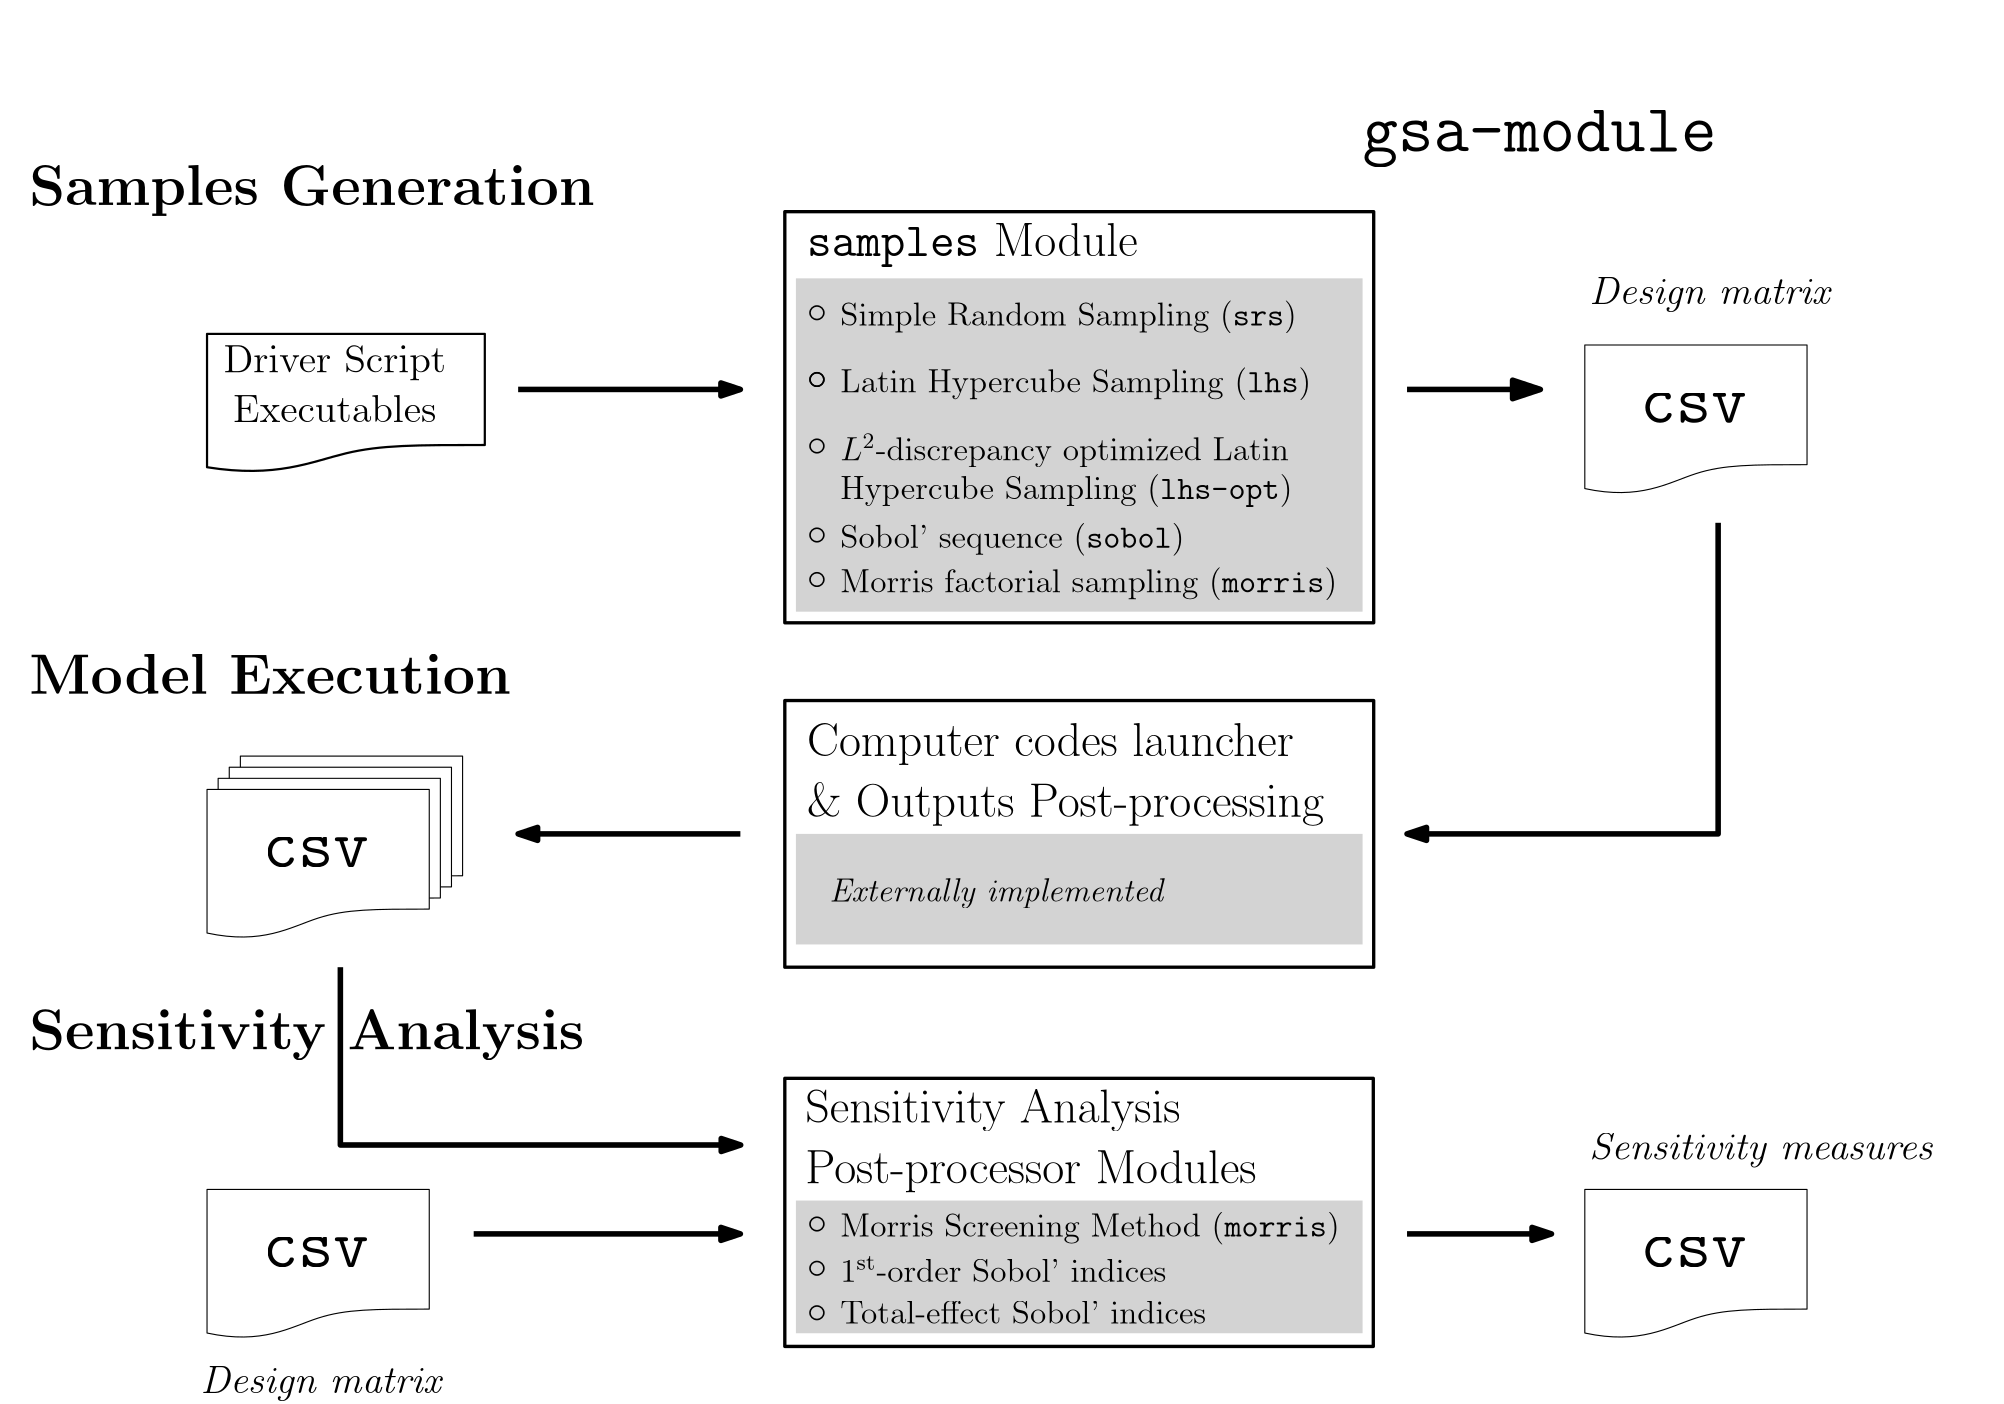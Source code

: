 <?xml version="1.0"?>
<!DOCTYPE ipe SYSTEM "ipe.dtd">
<ipe version="70206" creator="Ipe 7.2.7">
<info created="D:20171101220623" modified="D:20171105191500"/>
<ipestyle name="basic">
<symbol name="arrow/arc(spx)">
<path stroke="sym-stroke" fill="sym-stroke" pen="sym-pen">
0 0 m
-1 0.333 l
-1 -0.333 l
h
</path>
</symbol>
<symbol name="arrow/farc(spx)">
<path stroke="sym-stroke" fill="white" pen="sym-pen">
0 0 m
-1 0.333 l
-1 -0.333 l
h
</path>
</symbol>
<symbol name="arrow/ptarc(spx)">
<path stroke="sym-stroke" fill="sym-stroke" pen="sym-pen">
0 0 m
-1 0.333 l
-0.8 0 l
-1 -0.333 l
h
</path>
</symbol>
<symbol name="arrow/fptarc(spx)">
<path stroke="sym-stroke" fill="white" pen="sym-pen">
0 0 m
-1 0.333 l
-0.8 0 l
-1 -0.333 l
h
</path>
</symbol>
<symbol name="mark/circle(sx)" transformations="translations">
<path fill="sym-stroke">
0.6 0 0 0.6 0 0 e
0.4 0 0 0.4 0 0 e
</path>
</symbol>
<symbol name="mark/disk(sx)" transformations="translations">
<path fill="sym-stroke">
0.6 0 0 0.6 0 0 e
</path>
</symbol>
<symbol name="mark/fdisk(sfx)" transformations="translations">
<group>
<path fill="sym-fill">
0.5 0 0 0.5 0 0 e
</path>
<path fill="sym-stroke" fillrule="eofill">
0.6 0 0 0.6 0 0 e
0.4 0 0 0.4 0 0 e
</path>
</group>
</symbol>
<symbol name="mark/box(sx)" transformations="translations">
<path fill="sym-stroke" fillrule="eofill">
-0.6 -0.6 m
0.6 -0.6 l
0.6 0.6 l
-0.6 0.6 l
h
-0.4 -0.4 m
0.4 -0.4 l
0.4 0.4 l
-0.4 0.4 l
h
</path>
</symbol>
<symbol name="mark/square(sx)" transformations="translations">
<path fill="sym-stroke">
-0.6 -0.6 m
0.6 -0.6 l
0.6 0.6 l
-0.6 0.6 l
h
</path>
</symbol>
<symbol name="mark/fsquare(sfx)" transformations="translations">
<group>
<path fill="sym-fill">
-0.5 -0.5 m
0.5 -0.5 l
0.5 0.5 l
-0.5 0.5 l
h
</path>
<path fill="sym-stroke" fillrule="eofill">
-0.6 -0.6 m
0.6 -0.6 l
0.6 0.6 l
-0.6 0.6 l
h
-0.4 -0.4 m
0.4 -0.4 l
0.4 0.4 l
-0.4 0.4 l
h
</path>
</group>
</symbol>
<symbol name="mark/cross(sx)" transformations="translations">
<group>
<path fill="sym-stroke">
-0.43 -0.57 m
0.57 0.43 l
0.43 0.57 l
-0.57 -0.43 l
h
</path>
<path fill="sym-stroke">
-0.43 0.57 m
0.57 -0.43 l
0.43 -0.57 l
-0.57 0.43 l
h
</path>
</group>
</symbol>
<symbol name="arrow/fnormal(spx)">
<path stroke="sym-stroke" fill="white" pen="sym-pen">
0 0 m
-1 0.333 l
-1 -0.333 l
h
</path>
</symbol>
<symbol name="arrow/pointed(spx)">
<path stroke="sym-stroke" fill="sym-stroke" pen="sym-pen">
0 0 m
-1 0.333 l
-0.8 0 l
-1 -0.333 l
h
</path>
</symbol>
<symbol name="arrow/fpointed(spx)">
<path stroke="sym-stroke" fill="white" pen="sym-pen">
0 0 m
-1 0.333 l
-0.8 0 l
-1 -0.333 l
h
</path>
</symbol>
<symbol name="arrow/linear(spx)">
<path stroke="sym-stroke" pen="sym-pen">
-1 0.333 m
0 0 l
-1 -0.333 l
</path>
</symbol>
<symbol name="arrow/fdouble(spx)">
<path stroke="sym-stroke" fill="white" pen="sym-pen">
0 0 m
-1 0.333 l
-1 -0.333 l
h
-1 0 m
-2 0.333 l
-2 -0.333 l
h
</path>
</symbol>
<symbol name="arrow/double(spx)">
<path stroke="sym-stroke" fill="sym-stroke" pen="sym-pen">
0 0 m
-1 0.333 l
-1 -0.333 l
h
-1 0 m
-2 0.333 l
-2 -0.333 l
h
</path>
</symbol>
<pen name="heavier" value="0.8"/>
<pen name="fat" value="1.2"/>
<pen name="ultrafat" value="2"/>
<symbolsize name="large" value="5"/>
<symbolsize name="small" value="2"/>
<symbolsize name="tiny" value="1.1"/>
<arrowsize name="large" value="10"/>
<arrowsize name="small" value="5"/>
<arrowsize name="tiny" value="3"/>
<color name="red" value="1 0 0"/>
<color name="green" value="0 1 0"/>
<color name="blue" value="0 0 1"/>
<color name="yellow" value="1 1 0"/>
<color name="orange" value="1 0.647 0"/>
<color name="gold" value="1 0.843 0"/>
<color name="purple" value="0.627 0.125 0.941"/>
<color name="gray" value="0.745"/>
<color name="brown" value="0.647 0.165 0.165"/>
<color name="navy" value="0 0 0.502"/>
<color name="pink" value="1 0.753 0.796"/>
<color name="seagreen" value="0.18 0.545 0.341"/>
<color name="turquoise" value="0.251 0.878 0.816"/>
<color name="violet" value="0.933 0.51 0.933"/>
<color name="darkblue" value="0 0 0.545"/>
<color name="darkcyan" value="0 0.545 0.545"/>
<color name="darkgray" value="0.663"/>
<color name="darkgreen" value="0 0.392 0"/>
<color name="darkmagenta" value="0.545 0 0.545"/>
<color name="darkorange" value="1 0.549 0"/>
<color name="darkred" value="0.545 0 0"/>
<color name="lightblue" value="0.678 0.847 0.902"/>
<color name="lightcyan" value="0.878 1 1"/>
<color name="lightgray" value="0.827"/>
<color name="lightgreen" value="0.565 0.933 0.565"/>
<color name="lightyellow" value="1 1 0.878"/>
<dashstyle name="dashed" value="[4] 0"/>
<dashstyle name="dotted" value="[1 3] 0"/>
<dashstyle name="dash dotted" value="[4 2 1 2] 0"/>
<dashstyle name="dash dot dotted" value="[4 2 1 2 1 2] 0"/>
<textsize name="large" value="\large"/>
<textsize name="Large" value="\Large"/>
<textsize name="LARGE" value="\LARGE"/>
<textsize name="huge" value="\huge"/>
<textsize name="Huge" value="\Huge"/>
<textsize name="small" value="\small"/>
<textsize name="footnote" value="\footnotesize"/>
<textsize name="tiny" value="\tiny"/>
<textstyle name="center" begin="\begin{center}" end="\end{center}"/>
<textstyle name="itemize" begin="\begin{itemize}" end="\end{itemize}"/>
<textstyle name="item" begin="\begin{itemize}\item{}" end="\end{itemize}"/>
<gridsize name="4 pts" value="4"/>
<gridsize name="8 pts (~3 mm)" value="8"/>
<gridsize name="16 pts (~6 mm)" value="16"/>
<gridsize name="32 pts (~12 mm)" value="32"/>
<gridsize name="10 pts (~3.5 mm)" value="10"/>
<gridsize name="20 pts (~7 mm)" value="20"/>
<gridsize name="14 pts (~5 mm)" value="14"/>
<gridsize name="28 pts (~10 mm)" value="28"/>
<gridsize name="56 pts (~20 mm)" value="56"/>
<anglesize name="90 deg" value="90"/>
<anglesize name="60 deg" value="60"/>
<anglesize name="45 deg" value="45"/>
<anglesize name="30 deg" value="30"/>
<anglesize name="22.5 deg" value="22.5"/>
<opacity name="10%" value="0.1"/>
<opacity name="30%" value="0.3"/>
<opacity name="50%" value="0.5"/>
<opacity name="75%" value="0.75"/>
<tiling name="falling" angle="-60" step="4" width="1"/>
<tiling name="rising" angle="30" step="4" width="1"/>
</ipestyle>
<ipestyle name="basicLandscape">
<symbol name="arrow/arc(spx)">
<path stroke="sym-stroke" fill="sym-stroke" pen="sym-pen">
0 0 m
-1 0.333 l
-1 -0.333 l
h
</path>
</symbol>
<symbol name="arrow/farc(spx)">
<path stroke="sym-stroke" fill="white" pen="sym-pen">
0 0 m
-1 0.333 l
-1 -0.333 l
h
</path>
</symbol>
<symbol name="arrow/ptarc(spx)">
<path stroke="sym-stroke" fill="sym-stroke" pen="sym-pen">
0 0 m
-1 0.333 l
-0.8 0 l
-1 -0.333 l
h
</path>
</symbol>
<symbol name="arrow/fptarc(spx)">
<path stroke="sym-stroke" fill="white" pen="sym-pen">
0 0 m
-1 0.333 l
-0.8 0 l
-1 -0.333 l
h
</path>
</symbol>
<symbol name="mark/circle(sx)" transformations="translations">
<path fill="sym-stroke">
0.6 0 0 0.6 0 0 e
0.4 0 0 0.4 0 0 e
</path>
</symbol>
<symbol name="mark/disk(sx)" transformations="translations">
<path fill="sym-stroke">
0.6 0 0 0.6 0 0 e
</path>
</symbol>
<symbol name="mark/fdisk(sfx)" transformations="translations">
<group>
<path fill="sym-fill">
0.5 0 0 0.5 0 0 e
</path>
<path fill="sym-stroke" fillrule="eofill">
0.6 0 0 0.6 0 0 e
0.4 0 0 0.4 0 0 e
</path>
</group>
</symbol>
<symbol name="mark/box(sx)" transformations="translations">
<path fill="sym-stroke" fillrule="eofill">
-0.6 -0.6 m
0.6 -0.6 l
0.6 0.6 l
-0.6 0.6 l
h
-0.4 -0.4 m
0.4 -0.4 l
0.4 0.4 l
-0.4 0.4 l
h
</path>
</symbol>
<symbol name="mark/square(sx)" transformations="translations">
<path fill="sym-stroke">
-0.6 -0.6 m
0.6 -0.6 l
0.6 0.6 l
-0.6 0.6 l
h
</path>
</symbol>
<symbol name="mark/fsquare(sfx)" transformations="translations">
<group>
<path fill="sym-fill">
-0.5 -0.5 m
0.5 -0.5 l
0.5 0.5 l
-0.5 0.5 l
h
</path>
<path fill="sym-stroke" fillrule="eofill">
-0.6 -0.6 m
0.6 -0.6 l
0.6 0.6 l
-0.6 0.6 l
h
-0.4 -0.4 m
0.4 -0.4 l
0.4 0.4 l
-0.4 0.4 l
h
</path>
</group>
</symbol>
<symbol name="mark/cross(sx)" transformations="translations">
<group>
<path fill="sym-stroke">
-0.43 -0.57 m
0.57 0.43 l
0.43 0.57 l
-0.57 -0.43 l
h
</path>
<path fill="sym-stroke">
-0.43 0.57 m
0.57 -0.43 l
0.43 -0.57 l
-0.57 0.43 l
h
</path>
</group>
</symbol>
<symbol name="arrow/fnormal(spx)">
<path stroke="sym-stroke" fill="white" pen="sym-pen">
0 0 m
-1 0.333 l
-1 -0.333 l
h
</path>
</symbol>
<symbol name="arrow/pointed(spx)">
<path stroke="sym-stroke" fill="sym-stroke" pen="sym-pen">
0 0 m
-1 0.333 l
-0.8 0 l
-1 -0.333 l
h
</path>
</symbol>
<symbol name="arrow/fpointed(spx)">
<path stroke="sym-stroke" fill="white" pen="sym-pen">
0 0 m
-1 0.333 l
-0.8 0 l
-1 -0.333 l
h
</path>
</symbol>
<symbol name="arrow/linear(spx)">
<path stroke="sym-stroke" pen="sym-pen">
-1 0.333 m
0 0 l
-1 -0.333 l
</path>
</symbol>
<symbol name="arrow/fdouble(spx)">
<path stroke="sym-stroke" fill="white" pen="sym-pen">
0 0 m
-1 0.333 l
-1 -0.333 l
h
-1 0 m
-2 0.333 l
-2 -0.333 l
h
</path>
</symbol>
<symbol name="arrow/double(spx)">
<path stroke="sym-stroke" fill="sym-stroke" pen="sym-pen">
0 0 m
-1 0.333 l
-1 -0.333 l
h
-1 0 m
-2 0.333 l
-2 -0.333 l
h
</path>
</symbol>
<pen name="heavier" value="0.8"/>
<pen name="fat" value="1.2"/>
<pen name="ultrafat" value="2"/>
<symbolsize name="large" value="5"/>
<symbolsize name="small" value="2"/>
<symbolsize name="tiny" value="1.1"/>
<arrowsize name="large" value="10"/>
<arrowsize name="small" value="5"/>
<arrowsize name="tiny" value="3"/>
<color name="red" value="1 0 0"/>
<color name="green" value="0 1 0"/>
<color name="blue" value="0 0 1"/>
<color name="yellow" value="1 1 0"/>
<color name="orange" value="1 0.647 0"/>
<color name="gold" value="1 0.843 0"/>
<color name="purple" value="0.627 0.125 0.941"/>
<color name="gray" value="0.745"/>
<color name="brown" value="0.647 0.165 0.165"/>
<color name="navy" value="0 0 0.502"/>
<color name="pink" value="1 0.753 0.796"/>
<color name="seagreen" value="0.18 0.545 0.341"/>
<color name="turquoise" value="0.251 0.878 0.816"/>
<color name="violet" value="0.933 0.51 0.933"/>
<color name="darkblue" value="0 0 0.545"/>
<color name="darkcyan" value="0 0.545 0.545"/>
<color name="darkgray" value="0.663"/>
<color name="darkgreen" value="0 0.392 0"/>
<color name="darkmagenta" value="0.545 0 0.545"/>
<color name="darkorange" value="1 0.549 0"/>
<color name="darkred" value="0.545 0 0"/>
<color name="lightblue" value="0.678 0.847 0.902"/>
<color name="lightcyan" value="0.878 1 1"/>
<color name="lightgray" value="0.827"/>
<color name="lightgreen" value="0.565 0.933 0.565"/>
<color name="lightyellow" value="1 1 0.878"/>
<dashstyle name="dashed" value="[4] 0"/>
<dashstyle name="dotted" value="[1 3] 0"/>
<dashstyle name="dash dotted" value="[4 2 1 2] 0"/>
<dashstyle name="dash dot dotted" value="[4 2 1 2 1 2] 0"/>
<textsize name="large" value="\large"/>
<textsize name="Large" value="\Large"/>
<textsize name="LARGE" value="\LARGE"/>
<textsize name="huge" value="\huge"/>
<textsize name="Huge" value="\Huge"/>
<textsize name="small" value="\small"/>
<textsize name="footnote" value="\footnotesize"/>
<textsize name="tiny" value="\tiny"/>
<textstyle name="center" begin="\begin{center}" end="\end{center}"/>
<textstyle name="itemize" begin="\begin{itemize}" end="\end{itemize}"/>
<textstyle name="item" begin="\begin{itemize}\item{}" end="\end{itemize}"/>
<gridsize name="4 pts" value="4"/>
<gridsize name="8 pts (~3 mm)" value="8"/>
<gridsize name="16 pts (~6 mm)" value="16"/>
<gridsize name="32 pts (~12 mm)" value="32"/>
<gridsize name="10 pts (~3.5 mm)" value="10"/>
<gridsize name="20 pts (~7 mm)" value="20"/>
<gridsize name="14 pts (~5 mm)" value="14"/>
<gridsize name="28 pts (~10 mm)" value="28"/>
<gridsize name="56 pts (~20 mm)" value="56"/>
<anglesize name="90 deg" value="90"/>
<anglesize name="60 deg" value="60"/>
<anglesize name="45 deg" value="45"/>
<anglesize name="30 deg" value="30"/>
<anglesize name="22.5 deg" value="22.5"/>
<opacity name="10%" value="0.1"/>
<opacity name="30%" value="0.3"/>
<opacity name="50%" value="0.5"/>
<opacity name="75%" value="0.75"/>
<layout paper="842 595" origin="0 0" frame="842 595"/>
<tiling name="falling" angle="-60" step="4" width="1"/>
<tiling name="rising" angle="30" step="4" width="1"/>
</ipestyle>
<page>
<layer name="alpha"/>
<view layers="alpha" active="alpha"/>
<text layer="alpha" matrix="0.967213 0 0 2.02765 -278.033 -607.152" transformations="translations" pos="304 576" stroke="black" type="minipage" width="208" height="11.667" depth="6.7" valign="top" size="huge">\textbf{Samples Generation}</text>
<path matrix="1 0 0 1 0 48" stroke="black">
372 572 m
372 572 l
372 572 l
372 572 l
h
</path>
<path matrix="1.5 0 0 1 -544 112" stroke="black" pen="ultrafat" arrow="normal/large">
704 368 m
736 368 l
</path>
<text matrix="0.967213 0 0 2.02765 -278.033 -783.15" transformations="translations" pos="304 576" stroke="black" type="minipage" width="176" height="9.669" depth="4.68" valign="top" size="huge">\textbf{Model Execution}</text>
<text matrix="0.967213 0 0 2.02765 201.967 -587.152" transformations="translations" pos="304 576" stroke="black" type="minipage" width="132" height="12.816" depth="7.84" valign="top" size="Huge">\textbf{\texttt{gsa-module}}</text>
<path matrix="1 0 0 1 -116 -148" stroke="white" arrow="normal/normal">
836 524 m
836 504 l
</path>
<path matrix="1 0 0 1 0 48" stroke="white" arrow="normal/normal">
8 372 m
8 344 l
</path>
<group matrix="1 0 0 1 -652 12.001">
<path matrix="1.25 0 0 1.07692 704 112" stroke="black" fill="1">
32 160 m
48 156
64 168
80 168
96 168 c
96 208 l
32 208 l
h
</path>
<path matrix="1.25 0 0 1.07692 700 108" stroke="black" fill="1">
32 160 m
48 156
64 168
80 168
96 168 c
96 208 l
32 208 l
h
</path>
<path matrix="1.25 0 0 1.07692 696 104" stroke="black" fill="1">
32 160 m
48 156
64 168
80 168
96 168 c
96 208 l
32 208 l
h
</path>
<path matrix="1.25 0 0 1.07692 692 100" stroke="black" fill="1">
32 160 m
48 156
64 168
80 168
96 168 c
96 208 l
32 208 l
h
</path>
<text matrix="1 0 0 1 612 152" transformations="translations" pos="140 144" stroke="black" type="label" width="38.265" height="10.672" depth="0" valign="baseline" size="Huge">\texttt{csv}</text>
</group>
<path matrix="1.5625 0 0 1.00001 30 291.998" stroke="black" pen="heavier">
32 160 m
48 156
64 168
80 168
96 168 c
96 208 l
32 208 l
h
</path>
<text matrix="1 0 0 1 -44 328" transformations="translations" pos="124 168" stroke="black" type="minipage" width="92" height="16.346" depth="11.39" valign="top" size="Large" style="center">Driver Script \\
Executables</text>
<path matrix="1.21429 0 0 0.497574 136.571 -13.0188" fill="lightgray">
128 404 m
128 308 l
296 308 l
296 404 l
h
</path>
<path matrix="1.32411 0 0 0.754032 118.514 -93.7419" stroke="black" pen="fat">
128 432 m
128 304 l
288 304 l
288 432 l
h
</path>
<text matrix="0.998969 0.0453956 -0.0453956 0.998969 181.686 -177.5" transformations="translations" pos="132 400" stroke="black" type="minipage" width="172" height="21.082" depth="16.14" valign="top" size="LARGE">Sensitivity Analysis \\
Post-processor Modules</text>
<text matrix="0.967213 0 0 2.02765 -278.033 -911.15" transformations="translations" pos="304 576" stroke="black" type="minipage" width="240" height="11.667" depth="6.7" valign="top" size="huge">\textbf{Sensitivity Analysis}</text>
<path matrix="0.900695 0 0 1 27.1222 80" stroke="black" pen="ultrafat" arrow="normal/normal">
112 192 m
112 128 l
272 128 l
</path>
<path matrix="1.325 0 0 0.75 118.4 44" stroke="black" pen="fat">
128 432 m
128 304 l
288 304 l
288 432 l
h
</path>
<text matrix="1 0 0 1 164 -40" transformations="translations" pos="132 400" stroke="black" type="minipage" width="200" height="21.082" depth="16.14" valign="top" size="LARGE">Computer codes launcher \\
\&amp; Outputs Post-processing</text>
<group matrix="1 0 0 1 -168 44">
<path matrix="1.25 0 0 1.07692 704 228.001" stroke="black" fill="1">
32 160 m
48 156
64 168
80 168
96 168 c
96 208 l
32 208 l
h
</path>
<text matrix="1 0 0 1 624 280.001" transformations="translations" pos="140 144" stroke="black" type="label" width="38.265" height="10.672" depth="0" valign="baseline" size="Huge">\texttt{csv}</text>
</group>
<group matrix="1 0 0 1 0 112">
<path matrix="1.25 0 0 1.07692 40 -143.999" stroke="black" fill="1">
32 160 m
48 156
64 168
80 168
96 168 c
96 208 l
32 208 l
h
</path>
<text matrix="1 0 0 1 -40 -91.999" transformations="translations" pos="140 144" stroke="black" type="label" width="38.265" height="10.672" depth="0" valign="baseline" size="Huge">\texttt{csv}</text>
</group>
<path matrix="1 0 0 1 0 104" stroke="black" pen="ultrafat" arrow="normal/normal">
176 72 m
272 72 l
</path>
<path matrix="0.833333 0 0 1 45.3333 408" stroke="black" pen="ultrafat" arrow="normal/normal">
176 72 m
272 72 l
</path>
<path matrix="1 0 0 1 0 48" stroke="black" pen="ultrafat" arrow="normal/normal">
624 384 m
624 272 l
512 272 l
</path>
<path matrix="1 0 0 1 0 48" stroke="black" pen="ultrafat" arrow="normal/normal">
272 272 m
192 272 l
</path>
<path matrix="0.541667 0 0 1 416.667 104" stroke="black" pen="ultrafat" arrow="normal/normal">
176 72 m
272 72 l
</path>
<path matrix="1.25 0 0 1.07692 536 -31.999" stroke="black" fill="1">
32 160 m
48 156
64 168
80 168
96 168 c
96 208 l
32 208 l
h
</path>
<text matrix="1 0 0 1 456 20.001" transformations="translations" pos="140 144" stroke="black" type="label" width="38.265" height="10.672" depth="0" valign="baseline" size="Huge">\texttt{csv}</text>
<path matrix="1.21429 0 0 1.25 136.571 14.9985" fill="lightgray">
128 404 m
128 308 l
296 308 l
296 404 l
h
</path>
<text matrix="1 0 0 1 152 112" transformations="translations" pos="144 416" stroke="black" type="label" width="119.071" height="11.951" depth="3.83" valign="baseline" size="LARGE">\texttt{samples} Module</text>
<text matrix="1 0 0 1 176 112" transformations="translations" pos="132 400" stroke="black" type="minipage" width="172" height="13.944" depth="8.97" valign="top" size="large">Simple Random Sampling (\texttt{srs}) \\</text>
<text matrix="1 0 0 1 140 164" transformations="translations" pos="156 340" stroke="black" type="label" width="7.173" height="6.376" depth="0" valign="baseline" size="Large" style="math">\circ</text>
<text matrix="1 0 0 1 176 64" transformations="translations" pos="132 400" stroke="black" type="minipage" width="172" height="15.691" depth="10.72" valign="top" size="large">$L^2$-discrepancy optimized Latin \\
Hypercube Sampling (\texttt{lhs-opt})</text>
<text matrix="1 0 0 1 140 116" transformations="translations" pos="156 340" stroke="black" type="label" width="7.173" height="6.376" depth="0" valign="baseline" size="Large" style="math">\circ</text>
<path matrix="1.325 0 0 1.15625 118.4 44.5" stroke="black" pen="fat">
128 432 m
128 304 l
288 304 l
288 432 l
h
</path>
<text matrix="1 0 0 1 176 88" transformations="translations" pos="132 400" stroke="black" type="minipage" width="172" height="13.944" depth="8.97" valign="top" size="large">Latin Hypercube Sampling (\texttt{lhs}) \\</text>
<text matrix="1 0 0 1 140 140" transformations="translations" pos="156 340" stroke="black" type="label" width="7.173" height="6.376" depth="0" valign="baseline" size="Large" style="math">\circ</text>
<text matrix="1 0 0 1 140 140" transformations="translations" pos="156 340" stroke="black" type="label" width="7.173" height="6.376" depth="0" valign="baseline" size="Large" style="math">\circ</text>
<text matrix="1 0 0 1 176 32" transformations="translations" pos="132 400" stroke="black" type="minipage" width="172" height="8.465" depth="3.49" valign="top" size="large">Sobol&apos; sequence (\texttt{sobol})</text>
<text matrix="1 0 0 1 140 84" transformations="translations" pos="156 340" stroke="black" type="label" width="7.173" height="6.376" depth="0" valign="baseline" size="Large" style="math">\circ</text>
<text matrix="1 0 0 1 176 16" transformations="translations" pos="132 400" stroke="black" type="minipage" width="200" height="8.465" depth="3.49" valign="top" size="large">Morris factorial sampling (\texttt{morris})</text>
<text matrix="1 0 0 1 140 68" transformations="translations" pos="156 340" stroke="black" type="label" width="7.173" height="6.376" depth="0" valign="baseline" size="Large" style="math">\circ</text>
<text matrix="1 0 0 1 176 -216" transformations="translations" pos="132 400" stroke="black" type="minipage" width="184" height="8.465" depth="3.49" valign="top" size="large">Morris Screening Method (\texttt{morris})</text>
<text matrix="1 0 0 1 140 -164" transformations="translations" pos="156 340" stroke="black" type="label" width="7.173" height="6.376" depth="0" valign="baseline" size="Large" style="math">\circ</text>
<text matrix="1 0 0 1 176 -232" transformations="translations" pos="132 400" stroke="black" type="minipage" width="172" height="7.111" depth="2.13" valign="top" size="large">$1$\textsuperscript{st}-order Sobol&apos; indices</text>
<text matrix="1 0 0 1 140 -180" transformations="translations" pos="156 340" stroke="black" type="label" width="7.173" height="6.376" depth="0" valign="baseline" size="Large" style="math">\circ</text>
<text matrix="1 0 0 1 176 -248" transformations="translations" pos="132 400" stroke="black" type="minipage" width="172" height="6.642" depth="1.66" valign="top" size="large">Total-effect Sobol&apos; indices</text>
<text matrix="1 0 0 1 140 -196" transformations="translations" pos="156 340" stroke="black" type="label" width="7.173" height="6.376" depth="0" valign="baseline" size="Large" style="math">\circ</text>
<path matrix="1.21429 0 0 0.414647 136.571 152.484" fill="lightgray">
128 404 m
128 308 l
296 308 l
296 404 l
h
</path>
<text matrix="1 0 0 1 172 -96" transformations="translations" pos="132 400" stroke="black" type="minipage" width="184" height="7.807" depth="2.82" valign="top" size="large">\textit{Externally implemented}</text>
<text matrix="0.959431 0.122449 -0.256701 2.01134 433.832 -675.2" transformations="translations" pos="304 576" stroke="black" type="minipage" width="128" height="8.783" depth="3.81" valign="top" size="Large">\textit{Design matrix}</text>
<text matrix="0.959431 0.122449 -0.256701 2.01134 433.832 -983.2" transformations="translations" pos="304 576" stroke="black" type="minipage" width="148" height="8.783" depth="3.81" valign="top" size="Large">\textit{Sensitivity measures}</text>
<text matrix="0.959431 0.122449 -0.256701 2.01134 -66.168 -1067.2" transformations="translations" pos="304 576" stroke="black" type="minipage" width="128" height="8.783" depth="3.81" valign="top" size="Large">\textit{Design matrix}</text>
</page>
</ipe>
